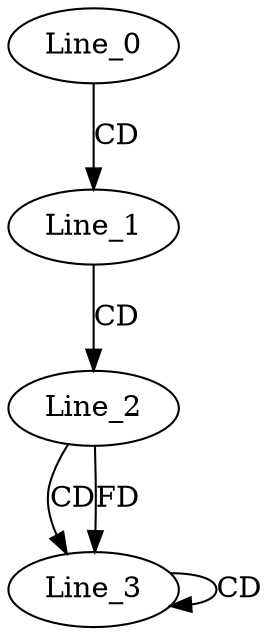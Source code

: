 digraph G {
  Line_0;
  Line_1;
  Line_2;
  Line_3;
  Line_3;
  Line_0 -> Line_1 [ label="CD" ];
  Line_1 -> Line_2 [ label="CD" ];
  Line_2 -> Line_3 [ label="CD" ];
  Line_3 -> Line_3 [ label="CD" ];
  Line_2 -> Line_3 [ label="FD" ];
}
